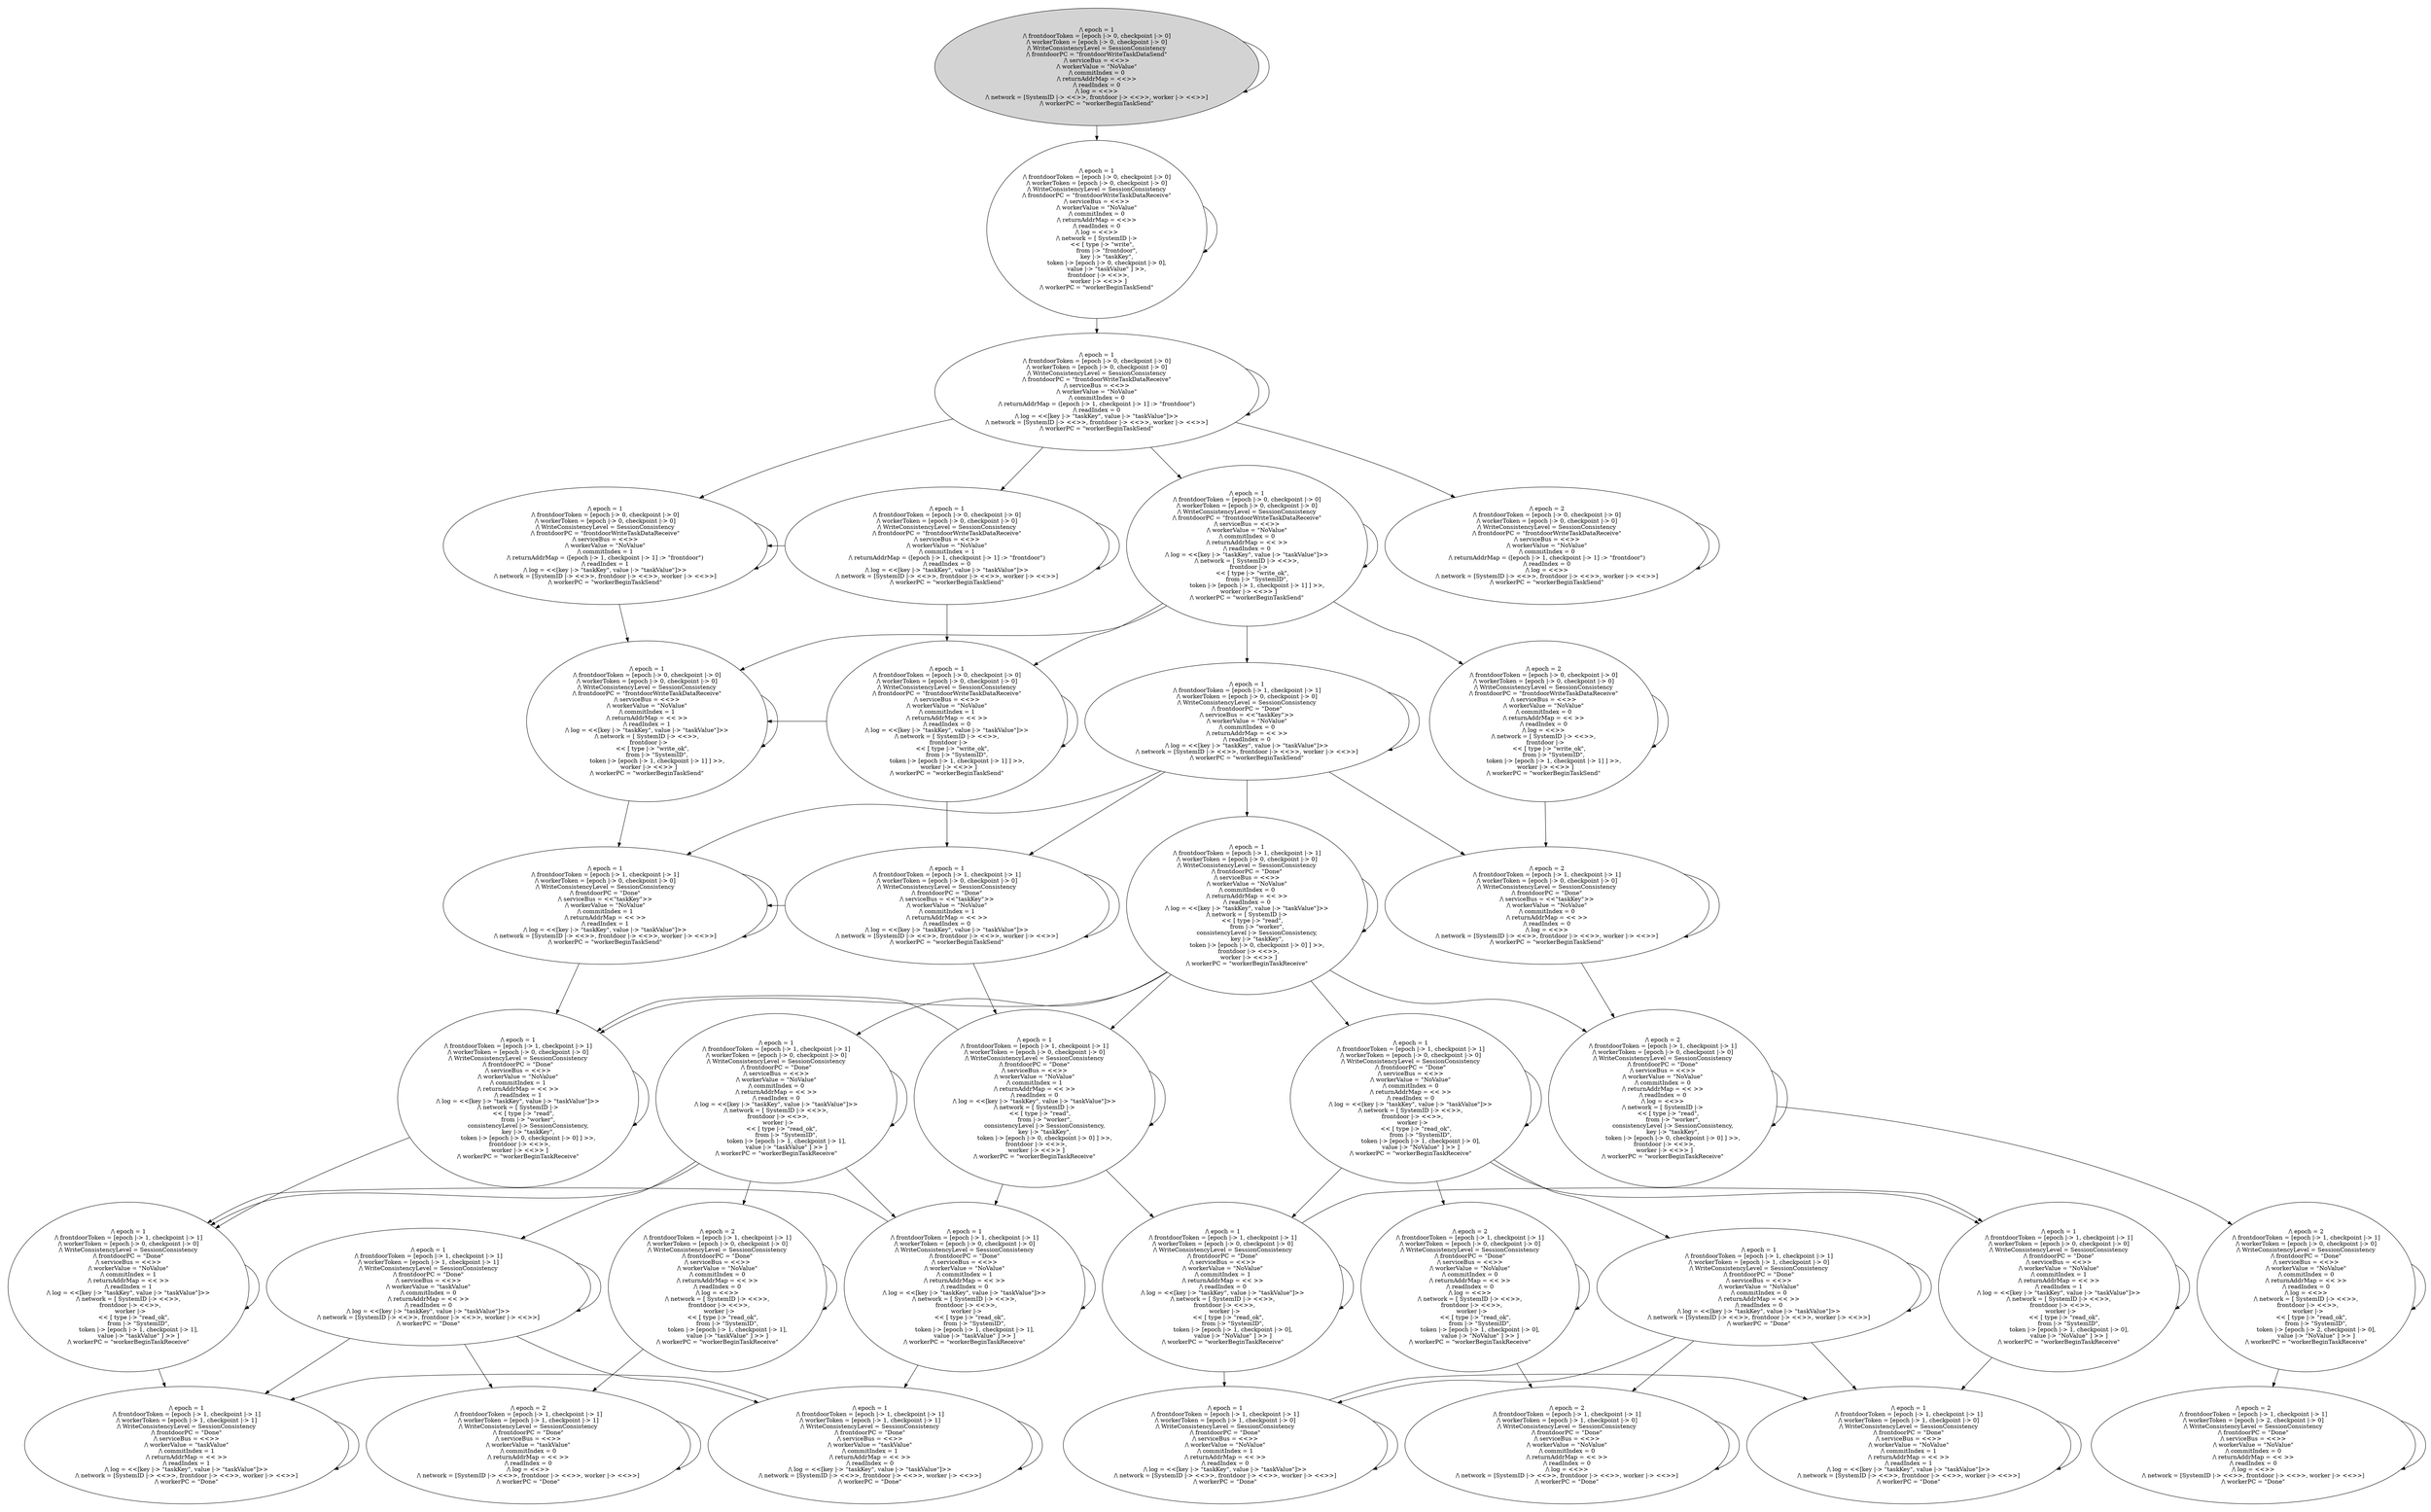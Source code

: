 strict digraph DiskGraph {
nodesep=0.35;
subgraph cluster_graph {
color="white";
982984671360178459 [label="/\\ epoch = 1\n/\\ frontdoorToken = [epoch |-> 0, checkpoint |-> 0]\n/\\ workerToken = [epoch |-> 0, checkpoint |-> 0]\n/\\ WriteConsistencyLevel = SessionConsistency\n/\\ frontdoorPC = \"frontdoorWriteTaskDataSend\"\n/\\ serviceBus = <<>>\n/\\ workerValue = \"NoValue\"\n/\\ commitIndex = 0\n/\\ returnAddrMap = <<>>\n/\\ readIndex = 0\n/\\ log = <<>>\n/\\ network = [SystemID |-> <<>>, frontdoor |-> <<>>, worker |-> <<>>]\n/\\ workerPC = \"workerBeginTaskSend\"",style = filled]
982984671360178459 -> 4011305805929720014 [label="",color="black",fontcolor="black"];
4011305805929720014 [label="/\\ epoch = 1\n/\\ frontdoorToken = [epoch |-> 0, checkpoint |-> 0]\n/\\ workerToken = [epoch |-> 0, checkpoint |-> 0]\n/\\ WriteConsistencyLevel = SessionConsistency\n/\\ frontdoorPC = \"frontdoorWriteTaskDataReceive\"\n/\\ serviceBus = <<>>\n/\\ workerValue = \"NoValue\"\n/\\ commitIndex = 0\n/\\ returnAddrMap = <<>>\n/\\ readIndex = 0\n/\\ log = <<>>\n/\\ network = [ SystemID |->\n      << [ type |-> \"write\",\n           from |-> \"frontdoor\",\n           key |-> \"taskKey\",\n           token |-> [epoch |-> 0, checkpoint |-> 0],\n           value |-> \"taskValue\" ] >>,\n  frontdoor |-> <<>>,\n  worker |-> <<>> ]\n/\\ workerPC = \"workerBeginTaskSend\""];
982984671360178459 -> 982984671360178459 [label="",color="black",fontcolor="black"];
982984671360178459 -> 982984671360178459 [label="",color="black",fontcolor="black"];
4011305805929720014 -> -2364025507432530629 [label="",color="black",fontcolor="black"];
-2364025507432530629 [label="/\\ epoch = 1\n/\\ frontdoorToken = [epoch |-> 0, checkpoint |-> 0]\n/\\ workerToken = [epoch |-> 0, checkpoint |-> 0]\n/\\ WriteConsistencyLevel = SessionConsistency\n/\\ frontdoorPC = \"frontdoorWriteTaskDataReceive\"\n/\\ serviceBus = <<>>\n/\\ workerValue = \"NoValue\"\n/\\ commitIndex = 0\n/\\ returnAddrMap = ([epoch |-> 1, checkpoint |-> 1] :> \"frontdoor\")\n/\\ readIndex = 0\n/\\ log = <<[key |-> \"taskKey\", value |-> \"taskValue\"]>>\n/\\ network = [SystemID |-> <<>>, frontdoor |-> <<>>, worker |-> <<>>]\n/\\ workerPC = \"workerBeginTaskSend\""];
4011305805929720014 -> 4011305805929720014 [label="",color="black",fontcolor="black"];
4011305805929720014 -> 4011305805929720014 [label="",color="black",fontcolor="black"];
-2364025507432530629 -> -1483194398271347440 [label="",color="black",fontcolor="black"];
-1483194398271347440 [label="/\\ epoch = 1\n/\\ frontdoorToken = [epoch |-> 0, checkpoint |-> 0]\n/\\ workerToken = [epoch |-> 0, checkpoint |-> 0]\n/\\ WriteConsistencyLevel = SessionConsistency\n/\\ frontdoorPC = \"frontdoorWriteTaskDataReceive\"\n/\\ serviceBus = <<>>\n/\\ workerValue = \"NoValue\"\n/\\ commitIndex = 0\n/\\ returnAddrMap = << >>\n/\\ readIndex = 0\n/\\ log = <<[key |-> \"taskKey\", value |-> \"taskValue\"]>>\n/\\ network = [ SystemID |-> <<>>,\n  frontdoor |->\n      << [ type |-> \"write_ok\",\n           from |-> \"SystemID\",\n           token |-> [epoch |-> 1, checkpoint |-> 1] ] >>,\n  worker |-> <<>> ]\n/\\ workerPC = \"workerBeginTaskSend\""];
-2364025507432530629 -> -2364025507432530629 [label="",color="black",fontcolor="black"];
-2364025507432530629 -> 7102271823796685023 [label="",color="black",fontcolor="black"];
7102271823796685023 [label="/\\ epoch = 1\n/\\ frontdoorToken = [epoch |-> 0, checkpoint |-> 0]\n/\\ workerToken = [epoch |-> 0, checkpoint |-> 0]\n/\\ WriteConsistencyLevel = SessionConsistency\n/\\ frontdoorPC = \"frontdoorWriteTaskDataReceive\"\n/\\ serviceBus = <<>>\n/\\ workerValue = \"NoValue\"\n/\\ commitIndex = 1\n/\\ returnAddrMap = ([epoch |-> 1, checkpoint |-> 1] :> \"frontdoor\")\n/\\ readIndex = 0\n/\\ log = <<[key |-> \"taskKey\", value |-> \"taskValue\"]>>\n/\\ network = [SystemID |-> <<>>, frontdoor |-> <<>>, worker |-> <<>>]\n/\\ workerPC = \"workerBeginTaskSend\""];
-2364025507432530629 -> -190595218049777170 [label="",color="black",fontcolor="black"];
-190595218049777170 [label="/\\ epoch = 1\n/\\ frontdoorToken = [epoch |-> 0, checkpoint |-> 0]\n/\\ workerToken = [epoch |-> 0, checkpoint |-> 0]\n/\\ WriteConsistencyLevel = SessionConsistency\n/\\ frontdoorPC = \"frontdoorWriteTaskDataReceive\"\n/\\ serviceBus = <<>>\n/\\ workerValue = \"NoValue\"\n/\\ commitIndex = 1\n/\\ returnAddrMap = ([epoch |-> 1, checkpoint |-> 1] :> \"frontdoor\")\n/\\ readIndex = 1\n/\\ log = <<[key |-> \"taskKey\", value |-> \"taskValue\"]>>\n/\\ network = [SystemID |-> <<>>, frontdoor |-> <<>>, worker |-> <<>>]\n/\\ workerPC = \"workerBeginTaskSend\""];
-2364025507432530629 -> 3606861574819504309 [label="",color="black",fontcolor="black"];
3606861574819504309 [label="/\\ epoch = 2\n/\\ frontdoorToken = [epoch |-> 0, checkpoint |-> 0]\n/\\ workerToken = [epoch |-> 0, checkpoint |-> 0]\n/\\ WriteConsistencyLevel = SessionConsistency\n/\\ frontdoorPC = \"frontdoorWriteTaskDataReceive\"\n/\\ serviceBus = <<>>\n/\\ workerValue = \"NoValue\"\n/\\ commitIndex = 0\n/\\ returnAddrMap = ([epoch |-> 1, checkpoint |-> 1] :> \"frontdoor\")\n/\\ readIndex = 0\n/\\ log = <<>>\n/\\ network = [SystemID |-> <<>>, frontdoor |-> <<>>, worker |-> <<>>]\n/\\ workerPC = \"workerBeginTaskSend\""];
-2364025507432530629 -> -2364025507432530629 [label="",color="black",fontcolor="black"];
-1483194398271347440 -> -4644962470461785594 [label="",color="black",fontcolor="black"];
-4644962470461785594 [label="/\\ epoch = 1\n/\\ frontdoorToken = [epoch |-> 1, checkpoint |-> 1]\n/\\ workerToken = [epoch |-> 0, checkpoint |-> 0]\n/\\ WriteConsistencyLevel = SessionConsistency\n/\\ frontdoorPC = \"Done\"\n/\\ serviceBus = <<\"taskKey\">>\n/\\ workerValue = \"NoValue\"\n/\\ commitIndex = 0\n/\\ returnAddrMap = << >>\n/\\ readIndex = 0\n/\\ log = <<[key |-> \"taskKey\", value |-> \"taskValue\"]>>\n/\\ network = [SystemID |-> <<>>, frontdoor |-> <<>>, worker |-> <<>>]\n/\\ workerPC = \"workerBeginTaskSend\""];
-1483194398271347440 -> -1483194398271347440 [label="",color="black",fontcolor="black"];
-1483194398271347440 -> 2085209584206627600 [label="",color="black",fontcolor="black"];
2085209584206627600 [label="/\\ epoch = 1\n/\\ frontdoorToken = [epoch |-> 0, checkpoint |-> 0]\n/\\ workerToken = [epoch |-> 0, checkpoint |-> 0]\n/\\ WriteConsistencyLevel = SessionConsistency\n/\\ frontdoorPC = \"frontdoorWriteTaskDataReceive\"\n/\\ serviceBus = <<>>\n/\\ workerValue = \"NoValue\"\n/\\ commitIndex = 1\n/\\ returnAddrMap = << >>\n/\\ readIndex = 0\n/\\ log = <<[key |-> \"taskKey\", value |-> \"taskValue\"]>>\n/\\ network = [ SystemID |-> <<>>,\n  frontdoor |->\n      << [ type |-> \"write_ok\",\n           from |-> \"SystemID\",\n           token |-> [epoch |-> 1, checkpoint |-> 1] ] >>,\n  worker |-> <<>> ]\n/\\ workerPC = \"workerBeginTaskSend\""];
-1483194398271347440 -> 5227906340742151339 [label="",color="black",fontcolor="black"];
5227906340742151339 [label="/\\ epoch = 1\n/\\ frontdoorToken = [epoch |-> 0, checkpoint |-> 0]\n/\\ workerToken = [epoch |-> 0, checkpoint |-> 0]\n/\\ WriteConsistencyLevel = SessionConsistency\n/\\ frontdoorPC = \"frontdoorWriteTaskDataReceive\"\n/\\ serviceBus = <<>>\n/\\ workerValue = \"NoValue\"\n/\\ commitIndex = 1\n/\\ returnAddrMap = << >>\n/\\ readIndex = 1\n/\\ log = <<[key |-> \"taskKey\", value |-> \"taskValue\"]>>\n/\\ network = [ SystemID |-> <<>>,\n  frontdoor |->\n      << [ type |-> \"write_ok\",\n           from |-> \"SystemID\",\n           token |-> [epoch |-> 1, checkpoint |-> 1] ] >>,\n  worker |-> <<>> ]\n/\\ workerPC = \"workerBeginTaskSend\""];
-1483194398271347440 -> -5389869556577902324 [label="",color="black",fontcolor="black"];
-5389869556577902324 [label="/\\ epoch = 2\n/\\ frontdoorToken = [epoch |-> 0, checkpoint |-> 0]\n/\\ workerToken = [epoch |-> 0, checkpoint |-> 0]\n/\\ WriteConsistencyLevel = SessionConsistency\n/\\ frontdoorPC = \"frontdoorWriteTaskDataReceive\"\n/\\ serviceBus = <<>>\n/\\ workerValue = \"NoValue\"\n/\\ commitIndex = 0\n/\\ returnAddrMap = << >>\n/\\ readIndex = 0\n/\\ log = <<>>\n/\\ network = [ SystemID |-> <<>>,\n  frontdoor |->\n      << [ type |-> \"write_ok\",\n           from |-> \"SystemID\",\n           token |-> [epoch |-> 1, checkpoint |-> 1] ] >>,\n  worker |-> <<>> ]\n/\\ workerPC = \"workerBeginTaskSend\""];
-1483194398271347440 -> -1483194398271347440 [label="",color="black",fontcolor="black"];
7102271823796685023 -> 2085209584206627600 [label="",color="black",fontcolor="black"];
7102271823796685023 -> 7102271823796685023 [label="",color="black",fontcolor="black"];
7102271823796685023 -> -190595218049777170 [label="",color="black",fontcolor="black"];
7102271823796685023 -> 7102271823796685023 [label="",color="black",fontcolor="black"];
-190595218049777170 -> 5227906340742151339 [label="",color="black",fontcolor="black"];
-190595218049777170 -> -190595218049777170 [label="",color="black",fontcolor="black"];
-190595218049777170 -> -190595218049777170 [label="",color="black",fontcolor="black"];
3606861574819504309 -> 3606861574819504309 [label="",color="black",fontcolor="black"];
3606861574819504309 -> 3606861574819504309 [label="",color="black",fontcolor="black"];
-4644962470461785594 -> -4644962470461785594 [label="",color="black",fontcolor="black"];
-4644962470461785594 -> -916200310514733514 [label="",color="black",fontcolor="black"];
-916200310514733514 [label="/\\ epoch = 1\n/\\ frontdoorToken = [epoch |-> 1, checkpoint |-> 1]\n/\\ workerToken = [epoch |-> 0, checkpoint |-> 0]\n/\\ WriteConsistencyLevel = SessionConsistency\n/\\ frontdoorPC = \"Done\"\n/\\ serviceBus = <<>>\n/\\ workerValue = \"NoValue\"\n/\\ commitIndex = 0\n/\\ returnAddrMap = << >>\n/\\ readIndex = 0\n/\\ log = <<[key |-> \"taskKey\", value |-> \"taskValue\"]>>\n/\\ network = [ SystemID |->\n      << [ type |-> \"read\",\n           from |-> \"worker\",\n           consistencyLevel |-> SessionConsistency,\n           key |-> \"taskKey\",\n           token |-> [epoch |-> 0, checkpoint |-> 0] ] >>,\n  frontdoor |-> <<>>,\n  worker |-> <<>> ]\n/\\ workerPC = \"workerBeginTaskReceive\""];
-4644962470461785594 -> -4644962470461785594 [label="",color="black",fontcolor="black"];
-4644962470461785594 -> 5234602496965865486 [label="",color="black",fontcolor="black"];
5234602496965865486 [label="/\\ epoch = 1\n/\\ frontdoorToken = [epoch |-> 1, checkpoint |-> 1]\n/\\ workerToken = [epoch |-> 0, checkpoint |-> 0]\n/\\ WriteConsistencyLevel = SessionConsistency\n/\\ frontdoorPC = \"Done\"\n/\\ serviceBus = <<\"taskKey\">>\n/\\ workerValue = \"NoValue\"\n/\\ commitIndex = 1\n/\\ returnAddrMap = << >>\n/\\ readIndex = 0\n/\\ log = <<[key |-> \"taskKey\", value |-> \"taskValue\"]>>\n/\\ network = [SystemID |-> <<>>, frontdoor |-> <<>>, worker |-> <<>>]\n/\\ workerPC = \"workerBeginTaskSend\""];
-4644962470461785594 -> -2922973544706049729 [label="",color="black",fontcolor="black"];
-2922973544706049729 [label="/\\ epoch = 1\n/\\ frontdoorToken = [epoch |-> 1, checkpoint |-> 1]\n/\\ workerToken = [epoch |-> 0, checkpoint |-> 0]\n/\\ WriteConsistencyLevel = SessionConsistency\n/\\ frontdoorPC = \"Done\"\n/\\ serviceBus = <<\"taskKey\">>\n/\\ workerValue = \"NoValue\"\n/\\ commitIndex = 1\n/\\ returnAddrMap = << >>\n/\\ readIndex = 1\n/\\ log = <<[key |-> \"taskKey\", value |-> \"taskValue\"]>>\n/\\ network = [SystemID |-> <<>>, frontdoor |-> <<>>, worker |-> <<>>]\n/\\ workerPC = \"workerBeginTaskSend\""];
-4644962470461785594 -> -1481016467242031895 [label="",color="black",fontcolor="black"];
-1481016467242031895 [label="/\\ epoch = 2\n/\\ frontdoorToken = [epoch |-> 1, checkpoint |-> 1]\n/\\ workerToken = [epoch |-> 0, checkpoint |-> 0]\n/\\ WriteConsistencyLevel = SessionConsistency\n/\\ frontdoorPC = \"Done\"\n/\\ serviceBus = <<\"taskKey\">>\n/\\ workerValue = \"NoValue\"\n/\\ commitIndex = 0\n/\\ returnAddrMap = << >>\n/\\ readIndex = 0\n/\\ log = <<>>\n/\\ network = [SystemID |-> <<>>, frontdoor |-> <<>>, worker |-> <<>>]\n/\\ workerPC = \"workerBeginTaskSend\""];
-4644962470461785594 -> -4644962470461785594 [label="",color="black",fontcolor="black"];
2085209584206627600 -> 5234602496965865486 [label="",color="black",fontcolor="black"];
2085209584206627600 -> 2085209584206627600 [label="",color="black",fontcolor="black"];
2085209584206627600 -> 5227906340742151339 [label="",color="black",fontcolor="black"];
2085209584206627600 -> 2085209584206627600 [label="",color="black",fontcolor="black"];
5227906340742151339 -> -2922973544706049729 [label="",color="black",fontcolor="black"];
5227906340742151339 -> 5227906340742151339 [label="",color="black",fontcolor="black"];
5227906340742151339 -> 5227906340742151339 [label="",color="black",fontcolor="black"];
-5389869556577902324 -> -1481016467242031895 [label="",color="black",fontcolor="black"];
-5389869556577902324 -> -5389869556577902324 [label="",color="black",fontcolor="black"];
-5389869556577902324 -> -5389869556577902324 [label="",color="black",fontcolor="black"];
-916200310514733514 -> -916200310514733514 [label="",color="black",fontcolor="black"];
-916200310514733514 -> 2819530387412947953 [label="",color="black",fontcolor="black"];
2819530387412947953 [label="/\\ epoch = 1\n/\\ frontdoorToken = [epoch |-> 1, checkpoint |-> 1]\n/\\ workerToken = [epoch |-> 0, checkpoint |-> 0]\n/\\ WriteConsistencyLevel = SessionConsistency\n/\\ frontdoorPC = \"Done\"\n/\\ serviceBus = <<>>\n/\\ workerValue = \"NoValue\"\n/\\ commitIndex = 0\n/\\ returnAddrMap = << >>\n/\\ readIndex = 0\n/\\ log = <<[key |-> \"taskKey\", value |-> \"taskValue\"]>>\n/\\ network = [ SystemID |-> <<>>,\n  frontdoor |-> <<>>,\n  worker |->\n      << [ type |-> \"read_ok\",\n           from |-> \"SystemID\",\n           token |-> [epoch |-> 1, checkpoint |-> 0],\n           value |-> \"NoValue\" ] >> ]\n/\\ workerPC = \"workerBeginTaskReceive\""];
-916200310514733514 -> 3655639350059442272 [label="",color="black",fontcolor="black"];
3655639350059442272 [label="/\\ epoch = 1\n/\\ frontdoorToken = [epoch |-> 1, checkpoint |-> 1]\n/\\ workerToken = [epoch |-> 0, checkpoint |-> 0]\n/\\ WriteConsistencyLevel = SessionConsistency\n/\\ frontdoorPC = \"Done\"\n/\\ serviceBus = <<>>\n/\\ workerValue = \"NoValue\"\n/\\ commitIndex = 0\n/\\ returnAddrMap = << >>\n/\\ readIndex = 0\n/\\ log = <<[key |-> \"taskKey\", value |-> \"taskValue\"]>>\n/\\ network = [ SystemID |-> <<>>,\n  frontdoor |-> <<>>,\n  worker |->\n      << [ type |-> \"read_ok\",\n           from |-> \"SystemID\",\n           token |-> [epoch |-> 1, checkpoint |-> 1],\n           value |-> \"taskValue\" ] >> ]\n/\\ workerPC = \"workerBeginTaskReceive\""];
-916200310514733514 -> -916200310514733514 [label="",color="black",fontcolor="black"];
-916200310514733514 -> 4731006110891210941 [label="",color="black",fontcolor="black"];
4731006110891210941 [label="/\\ epoch = 1\n/\\ frontdoorToken = [epoch |-> 1, checkpoint |-> 1]\n/\\ workerToken = [epoch |-> 0, checkpoint |-> 0]\n/\\ WriteConsistencyLevel = SessionConsistency\n/\\ frontdoorPC = \"Done\"\n/\\ serviceBus = <<>>\n/\\ workerValue = \"NoValue\"\n/\\ commitIndex = 1\n/\\ returnAddrMap = << >>\n/\\ readIndex = 0\n/\\ log = <<[key |-> \"taskKey\", value |-> \"taskValue\"]>>\n/\\ network = [ SystemID |->\n      << [ type |-> \"read\",\n           from |-> \"worker\",\n           consistencyLevel |-> SessionConsistency,\n           key |-> \"taskKey\",\n           token |-> [epoch |-> 0, checkpoint |-> 0] ] >>,\n  frontdoor |-> <<>>,\n  worker |-> <<>> ]\n/\\ workerPC = \"workerBeginTaskReceive\""];
-916200310514733514 -> -6167337191197171457 [label="",color="black",fontcolor="black"];
-6167337191197171457 [label="/\\ epoch = 1\n/\\ frontdoorToken = [epoch |-> 1, checkpoint |-> 1]\n/\\ workerToken = [epoch |-> 0, checkpoint |-> 0]\n/\\ WriteConsistencyLevel = SessionConsistency\n/\\ frontdoorPC = \"Done\"\n/\\ serviceBus = <<>>\n/\\ workerValue = \"NoValue\"\n/\\ commitIndex = 1\n/\\ returnAddrMap = << >>\n/\\ readIndex = 1\n/\\ log = <<[key |-> \"taskKey\", value |-> \"taskValue\"]>>\n/\\ network = [ SystemID |->\n      << [ type |-> \"read\",\n           from |-> \"worker\",\n           consistencyLevel |-> SessionConsistency,\n           key |-> \"taskKey\",\n           token |-> [epoch |-> 0, checkpoint |-> 0] ] >>,\n  frontdoor |-> <<>>,\n  worker |-> <<>> ]\n/\\ workerPC = \"workerBeginTaskReceive\""];
-916200310514733514 -> 2157224295338469018 [label="",color="black",fontcolor="black"];
2157224295338469018 [label="/\\ epoch = 2\n/\\ frontdoorToken = [epoch |-> 1, checkpoint |-> 1]\n/\\ workerToken = [epoch |-> 0, checkpoint |-> 0]\n/\\ WriteConsistencyLevel = SessionConsistency\n/\\ frontdoorPC = \"Done\"\n/\\ serviceBus = <<>>\n/\\ workerValue = \"NoValue\"\n/\\ commitIndex = 0\n/\\ returnAddrMap = << >>\n/\\ readIndex = 0\n/\\ log = <<>>\n/\\ network = [ SystemID |->\n      << [ type |-> \"read\",\n           from |-> \"worker\",\n           consistencyLevel |-> SessionConsistency,\n           key |-> \"taskKey\",\n           token |-> [epoch |-> 0, checkpoint |-> 0] ] >>,\n  frontdoor |-> <<>>,\n  worker |-> <<>> ]\n/\\ workerPC = \"workerBeginTaskReceive\""];
-916200310514733514 -> -916200310514733514 [label="",color="black",fontcolor="black"];
5234602496965865486 -> 5234602496965865486 [label="",color="black",fontcolor="black"];
5234602496965865486 -> 4731006110891210941 [label="",color="black",fontcolor="black"];
5234602496965865486 -> 5234602496965865486 [label="",color="black",fontcolor="black"];
5234602496965865486 -> -2922973544706049729 [label="",color="black",fontcolor="black"];
5234602496965865486 -> 5234602496965865486 [label="",color="black",fontcolor="black"];
-2922973544706049729 -> -2922973544706049729 [label="",color="black",fontcolor="black"];
-2922973544706049729 -> -6167337191197171457 [label="",color="black",fontcolor="black"];
-2922973544706049729 -> -2922973544706049729 [label="",color="black",fontcolor="black"];
-2922973544706049729 -> -2922973544706049729 [label="",color="black",fontcolor="black"];
-1481016467242031895 -> -1481016467242031895 [label="",color="black",fontcolor="black"];
-1481016467242031895 -> 2157224295338469018 [label="",color="black",fontcolor="black"];
-1481016467242031895 -> -1481016467242031895 [label="",color="black",fontcolor="black"];
-1481016467242031895 -> -1481016467242031895 [label="",color="black",fontcolor="black"];
2819530387412947953 -> 2819530387412947953 [label="",color="black",fontcolor="black"];
2819530387412947953 -> 9089011942330688759 [label="",color="black",fontcolor="black"];
9089011942330688759 [label="/\\ epoch = 1\n/\\ frontdoorToken = [epoch |-> 1, checkpoint |-> 1]\n/\\ workerToken = [epoch |-> 1, checkpoint |-> 0]\n/\\ WriteConsistencyLevel = SessionConsistency\n/\\ frontdoorPC = \"Done\"\n/\\ serviceBus = <<>>\n/\\ workerValue = \"NoValue\"\n/\\ commitIndex = 0\n/\\ returnAddrMap = << >>\n/\\ readIndex = 0\n/\\ log = <<[key |-> \"taskKey\", value |-> \"taskValue\"]>>\n/\\ network = [SystemID |-> <<>>, frontdoor |-> <<>>, worker |-> <<>>]\n/\\ workerPC = \"Done\""];
2819530387412947953 -> 2819530387412947953 [label="",color="black",fontcolor="black"];
2819530387412947953 -> -398175275669804102 [label="",color="black",fontcolor="black"];
-398175275669804102 [label="/\\ epoch = 1\n/\\ frontdoorToken = [epoch |-> 1, checkpoint |-> 1]\n/\\ workerToken = [epoch |-> 0, checkpoint |-> 0]\n/\\ WriteConsistencyLevel = SessionConsistency\n/\\ frontdoorPC = \"Done\"\n/\\ serviceBus = <<>>\n/\\ workerValue = \"NoValue\"\n/\\ commitIndex = 1\n/\\ returnAddrMap = << >>\n/\\ readIndex = 0\n/\\ log = <<[key |-> \"taskKey\", value |-> \"taskValue\"]>>\n/\\ network = [ SystemID |-> <<>>,\n  frontdoor |-> <<>>,\n  worker |->\n      << [ type |-> \"read_ok\",\n           from |-> \"SystemID\",\n           token |-> [epoch |-> 1, checkpoint |-> 0],\n           value |-> \"NoValue\" ] >> ]\n/\\ workerPC = \"workerBeginTaskReceive\""];
2819530387412947953 -> 7961833607658730300 [label="",color="black",fontcolor="black"];
7961833607658730300 [label="/\\ epoch = 1\n/\\ frontdoorToken = [epoch |-> 1, checkpoint |-> 1]\n/\\ workerToken = [epoch |-> 0, checkpoint |-> 0]\n/\\ WriteConsistencyLevel = SessionConsistency\n/\\ frontdoorPC = \"Done\"\n/\\ serviceBus = <<>>\n/\\ workerValue = \"NoValue\"\n/\\ commitIndex = 1\n/\\ returnAddrMap = << >>\n/\\ readIndex = 1\n/\\ log = <<[key |-> \"taskKey\", value |-> \"taskValue\"]>>\n/\\ network = [ SystemID |-> <<>>,\n  frontdoor |-> <<>>,\n  worker |->\n      << [ type |-> \"read_ok\",\n           from |-> \"SystemID\",\n           token |-> [epoch |-> 1, checkpoint |-> 0],\n           value |-> \"NoValue\" ] >> ]\n/\\ workerPC = \"workerBeginTaskReceive\""];
2819530387412947953 -> 6623331460854656683 [label="",color="black",fontcolor="black"];
6623331460854656683 [label="/\\ epoch = 2\n/\\ frontdoorToken = [epoch |-> 1, checkpoint |-> 1]\n/\\ workerToken = [epoch |-> 0, checkpoint |-> 0]\n/\\ WriteConsistencyLevel = SessionConsistency\n/\\ frontdoorPC = \"Done\"\n/\\ serviceBus = <<>>\n/\\ workerValue = \"NoValue\"\n/\\ commitIndex = 0\n/\\ returnAddrMap = << >>\n/\\ readIndex = 0\n/\\ log = <<>>\n/\\ network = [ SystemID |-> <<>>,\n  frontdoor |-> <<>>,\n  worker |->\n      << [ type |-> \"read_ok\",\n           from |-> \"SystemID\",\n           token |-> [epoch |-> 1, checkpoint |-> 0],\n           value |-> \"NoValue\" ] >> ]\n/\\ workerPC = \"workerBeginTaskReceive\""];
2819530387412947953 -> 2819530387412947953 [label="",color="black",fontcolor="black"];
3655639350059442272 -> 3655639350059442272 [label="",color="black",fontcolor="black"];
3655639350059442272 -> 3163004762589387606 [label="",color="black",fontcolor="black"];
3163004762589387606 [label="/\\ epoch = 1\n/\\ frontdoorToken = [epoch |-> 1, checkpoint |-> 1]\n/\\ workerToken = [epoch |-> 1, checkpoint |-> 1]\n/\\ WriteConsistencyLevel = SessionConsistency\n/\\ frontdoorPC = \"Done\"\n/\\ serviceBus = <<>>\n/\\ workerValue = \"taskValue\"\n/\\ commitIndex = 0\n/\\ returnAddrMap = << >>\n/\\ readIndex = 0\n/\\ log = <<[key |-> \"taskKey\", value |-> \"taskValue\"]>>\n/\\ network = [SystemID |-> <<>>, frontdoor |-> <<>>, worker |-> <<>>]\n/\\ workerPC = \"Done\""];
3655639350059442272 -> 3655639350059442272 [label="",color="black",fontcolor="black"];
3655639350059442272 -> -2692774257158781075 [label="",color="black",fontcolor="black"];
-2692774257158781075 [label="/\\ epoch = 1\n/\\ frontdoorToken = [epoch |-> 1, checkpoint |-> 1]\n/\\ workerToken = [epoch |-> 0, checkpoint |-> 0]\n/\\ WriteConsistencyLevel = SessionConsistency\n/\\ frontdoorPC = \"Done\"\n/\\ serviceBus = <<>>\n/\\ workerValue = \"NoValue\"\n/\\ commitIndex = 1\n/\\ returnAddrMap = << >>\n/\\ readIndex = 0\n/\\ log = <<[key |-> \"taskKey\", value |-> \"taskValue\"]>>\n/\\ network = [ SystemID |-> <<>>,\n  frontdoor |-> <<>>,\n  worker |->\n      << [ type |-> \"read_ok\",\n           from |-> \"SystemID\",\n           token |-> [epoch |-> 1, checkpoint |-> 1],\n           value |-> \"taskValue\" ] >> ]\n/\\ workerPC = \"workerBeginTaskReceive\""];
3655639350059442272 -> 4218994413997574500 [label="",color="black",fontcolor="black"];
4218994413997574500 [label="/\\ epoch = 1\n/\\ frontdoorToken = [epoch |-> 1, checkpoint |-> 1]\n/\\ workerToken = [epoch |-> 0, checkpoint |-> 0]\n/\\ WriteConsistencyLevel = SessionConsistency\n/\\ frontdoorPC = \"Done\"\n/\\ serviceBus = <<>>\n/\\ workerValue = \"NoValue\"\n/\\ commitIndex = 1\n/\\ returnAddrMap = << >>\n/\\ readIndex = 1\n/\\ log = <<[key |-> \"taskKey\", value |-> \"taskValue\"]>>\n/\\ network = [ SystemID |-> <<>>,\n  frontdoor |-> <<>>,\n  worker |->\n      << [ type |-> \"read_ok\",\n           from |-> \"SystemID\",\n           token |-> [epoch |-> 1, checkpoint |-> 1],\n           value |-> \"taskValue\" ] >> ]\n/\\ workerPC = \"workerBeginTaskReceive\""];
3655639350059442272 -> -3674529707070349350 [label="",color="black",fontcolor="black"];
-3674529707070349350 [label="/\\ epoch = 2\n/\\ frontdoorToken = [epoch |-> 1, checkpoint |-> 1]\n/\\ workerToken = [epoch |-> 0, checkpoint |-> 0]\n/\\ WriteConsistencyLevel = SessionConsistency\n/\\ frontdoorPC = \"Done\"\n/\\ serviceBus = <<>>\n/\\ workerValue = \"NoValue\"\n/\\ commitIndex = 0\n/\\ returnAddrMap = << >>\n/\\ readIndex = 0\n/\\ log = <<>>\n/\\ network = [ SystemID |-> <<>>,\n  frontdoor |-> <<>>,\n  worker |->\n      << [ type |-> \"read_ok\",\n           from |-> \"SystemID\",\n           token |-> [epoch |-> 1, checkpoint |-> 1],\n           value |-> \"taskValue\" ] >> ]\n/\\ workerPC = \"workerBeginTaskReceive\""];
3655639350059442272 -> 3655639350059442272 [label="",color="black",fontcolor="black"];
4731006110891210941 -> 4731006110891210941 [label="",color="black",fontcolor="black"];
4731006110891210941 -> -398175275669804102 [label="",color="black",fontcolor="black"];
4731006110891210941 -> -2692774257158781075 [label="",color="black",fontcolor="black"];
4731006110891210941 -> 4731006110891210941 [label="",color="black",fontcolor="black"];
4731006110891210941 -> -6167337191197171457 [label="",color="black",fontcolor="black"];
4731006110891210941 -> 4731006110891210941 [label="",color="black",fontcolor="black"];
-6167337191197171457 -> -6167337191197171457 [label="",color="black",fontcolor="black"];
-6167337191197171457 -> 4218994413997574500 [label="",color="black",fontcolor="black"];
-6167337191197171457 -> -6167337191197171457 [label="",color="black",fontcolor="black"];
-6167337191197171457 -> -6167337191197171457 [label="",color="black",fontcolor="black"];
2157224295338469018 -> 2157224295338469018 [label="",color="black",fontcolor="black"];
2157224295338469018 -> 5633449165281744274 [label="",color="black",fontcolor="black"];
5633449165281744274 [label="/\\ epoch = 2\n/\\ frontdoorToken = [epoch |-> 1, checkpoint |-> 1]\n/\\ workerToken = [epoch |-> 0, checkpoint |-> 0]\n/\\ WriteConsistencyLevel = SessionConsistency\n/\\ frontdoorPC = \"Done\"\n/\\ serviceBus = <<>>\n/\\ workerValue = \"NoValue\"\n/\\ commitIndex = 0\n/\\ returnAddrMap = << >>\n/\\ readIndex = 0\n/\\ log = <<>>\n/\\ network = [ SystemID |-> <<>>,\n  frontdoor |-> <<>>,\n  worker |->\n      << [ type |-> \"read_ok\",\n           from |-> \"SystemID\",\n           token |-> [epoch |-> 2, checkpoint |-> 0],\n           value |-> \"NoValue\" ] >> ]\n/\\ workerPC = \"workerBeginTaskReceive\""];
2157224295338469018 -> 2157224295338469018 [label="",color="black",fontcolor="black"];
2157224295338469018 -> 2157224295338469018 [label="",color="black",fontcolor="black"];
9089011942330688759 -> 9089011942330688759 [label="",color="black",fontcolor="black"];
9089011942330688759 -> 9089011942330688759 [label="",color="black",fontcolor="black"];
9089011942330688759 -> 9089011942330688759 [label="",color="black",fontcolor="black"];
9089011942330688759 -> -7163370126408278095 [label="",color="black",fontcolor="black"];
-7163370126408278095 [label="/\\ epoch = 1\n/\\ frontdoorToken = [epoch |-> 1, checkpoint |-> 1]\n/\\ workerToken = [epoch |-> 1, checkpoint |-> 0]\n/\\ WriteConsistencyLevel = SessionConsistency\n/\\ frontdoorPC = \"Done\"\n/\\ serviceBus = <<>>\n/\\ workerValue = \"NoValue\"\n/\\ commitIndex = 1\n/\\ returnAddrMap = << >>\n/\\ readIndex = 0\n/\\ log = <<[key |-> \"taskKey\", value |-> \"taskValue\"]>>\n/\\ network = [SystemID |-> <<>>, frontdoor |-> <<>>, worker |-> <<>>]\n/\\ workerPC = \"Done\""];
9089011942330688759 -> -2057999732110156851 [label="",color="black",fontcolor="black"];
-2057999732110156851 [label="/\\ epoch = 1\n/\\ frontdoorToken = [epoch |-> 1, checkpoint |-> 1]\n/\\ workerToken = [epoch |-> 1, checkpoint |-> 0]\n/\\ WriteConsistencyLevel = SessionConsistency\n/\\ frontdoorPC = \"Done\"\n/\\ serviceBus = <<>>\n/\\ workerValue = \"NoValue\"\n/\\ commitIndex = 1\n/\\ returnAddrMap = << >>\n/\\ readIndex = 1\n/\\ log = <<[key |-> \"taskKey\", value |-> \"taskValue\"]>>\n/\\ network = [SystemID |-> <<>>, frontdoor |-> <<>>, worker |-> <<>>]\n/\\ workerPC = \"Done\""];
9089011942330688759 -> 3869020063963194092 [label="",color="black",fontcolor="black"];
3869020063963194092 [label="/\\ epoch = 2\n/\\ frontdoorToken = [epoch |-> 1, checkpoint |-> 1]\n/\\ workerToken = [epoch |-> 1, checkpoint |-> 0]\n/\\ WriteConsistencyLevel = SessionConsistency\n/\\ frontdoorPC = \"Done\"\n/\\ serviceBus = <<>>\n/\\ workerValue = \"NoValue\"\n/\\ commitIndex = 0\n/\\ returnAddrMap = << >>\n/\\ readIndex = 0\n/\\ log = <<>>\n/\\ network = [SystemID |-> <<>>, frontdoor |-> <<>>, worker |-> <<>>]\n/\\ workerPC = \"Done\""];
9089011942330688759 -> 9089011942330688759 [label="",color="black",fontcolor="black"];
-398175275669804102 -> -398175275669804102 [label="",color="black",fontcolor="black"];
-398175275669804102 -> -7163370126408278095 [label="",color="black",fontcolor="black"];
-398175275669804102 -> -398175275669804102 [label="",color="black",fontcolor="black"];
-398175275669804102 -> 7961833607658730300 [label="",color="black",fontcolor="black"];
-398175275669804102 -> -398175275669804102 [label="",color="black",fontcolor="black"];
7961833607658730300 -> 7961833607658730300 [label="",color="black",fontcolor="black"];
7961833607658730300 -> -2057999732110156851 [label="",color="black",fontcolor="black"];
7961833607658730300 -> 7961833607658730300 [label="",color="black",fontcolor="black"];
7961833607658730300 -> 7961833607658730300 [label="",color="black",fontcolor="black"];
6623331460854656683 -> 6623331460854656683 [label="",color="black",fontcolor="black"];
6623331460854656683 -> 3869020063963194092 [label="",color="black",fontcolor="black"];
6623331460854656683 -> 6623331460854656683 [label="",color="black",fontcolor="black"];
6623331460854656683 -> 6623331460854656683 [label="",color="black",fontcolor="black"];
3163004762589387606 -> 3163004762589387606 [label="",color="black",fontcolor="black"];
3163004762589387606 -> 3163004762589387606 [label="",color="black",fontcolor="black"];
3163004762589387606 -> 3163004762589387606 [label="",color="black",fontcolor="black"];
3163004762589387606 -> -3940244002339610608 [label="",color="black",fontcolor="black"];
-3940244002339610608 [label="/\\ epoch = 1\n/\\ frontdoorToken = [epoch |-> 1, checkpoint |-> 1]\n/\\ workerToken = [epoch |-> 1, checkpoint |-> 1]\n/\\ WriteConsistencyLevel = SessionConsistency\n/\\ frontdoorPC = \"Done\"\n/\\ serviceBus = <<>>\n/\\ workerValue = \"taskValue\"\n/\\ commitIndex = 1\n/\\ returnAddrMap = << >>\n/\\ readIndex = 0\n/\\ log = <<[key |-> \"taskKey\", value |-> \"taskValue\"]>>\n/\\ network = [SystemID |-> <<>>, frontdoor |-> <<>>, worker |-> <<>>]\n/\\ workerPC = \"Done\""];
3163004762589387606 -> -5280633274448960404 [label="",color="black",fontcolor="black"];
-5280633274448960404 [label="/\\ epoch = 1\n/\\ frontdoorToken = [epoch |-> 1, checkpoint |-> 1]\n/\\ workerToken = [epoch |-> 1, checkpoint |-> 1]\n/\\ WriteConsistencyLevel = SessionConsistency\n/\\ frontdoorPC = \"Done\"\n/\\ serviceBus = <<>>\n/\\ workerValue = \"taskValue\"\n/\\ commitIndex = 1\n/\\ returnAddrMap = << >>\n/\\ readIndex = 1\n/\\ log = <<[key |-> \"taskKey\", value |-> \"taskValue\"]>>\n/\\ network = [SystemID |-> <<>>, frontdoor |-> <<>>, worker |-> <<>>]\n/\\ workerPC = \"Done\""];
3163004762589387606 -> -8896784338025686883 [label="",color="black",fontcolor="black"];
-8896784338025686883 [label="/\\ epoch = 2\n/\\ frontdoorToken = [epoch |-> 1, checkpoint |-> 1]\n/\\ workerToken = [epoch |-> 1, checkpoint |-> 1]\n/\\ WriteConsistencyLevel = SessionConsistency\n/\\ frontdoorPC = \"Done\"\n/\\ serviceBus = <<>>\n/\\ workerValue = \"taskValue\"\n/\\ commitIndex = 0\n/\\ returnAddrMap = << >>\n/\\ readIndex = 0\n/\\ log = <<>>\n/\\ network = [SystemID |-> <<>>, frontdoor |-> <<>>, worker |-> <<>>]\n/\\ workerPC = \"Done\""];
3163004762589387606 -> 3163004762589387606 [label="",color="black",fontcolor="black"];
-2692774257158781075 -> -2692774257158781075 [label="",color="black",fontcolor="black"];
-2692774257158781075 -> -3940244002339610608 [label="",color="black",fontcolor="black"];
-2692774257158781075 -> -2692774257158781075 [label="",color="black",fontcolor="black"];
-2692774257158781075 -> 4218994413997574500 [label="",color="black",fontcolor="black"];
-2692774257158781075 -> -2692774257158781075 [label="",color="black",fontcolor="black"];
4218994413997574500 -> 4218994413997574500 [label="",color="black",fontcolor="black"];
4218994413997574500 -> -5280633274448960404 [label="",color="black",fontcolor="black"];
4218994413997574500 -> 4218994413997574500 [label="",color="black",fontcolor="black"];
4218994413997574500 -> 4218994413997574500 [label="",color="black",fontcolor="black"];
-3674529707070349350 -> -3674529707070349350 [label="",color="black",fontcolor="black"];
-3674529707070349350 -> -8896784338025686883 [label="",color="black",fontcolor="black"];
-3674529707070349350 -> -3674529707070349350 [label="",color="black",fontcolor="black"];
-3674529707070349350 -> -3674529707070349350 [label="",color="black",fontcolor="black"];
5633449165281744274 -> 5633449165281744274 [label="",color="black",fontcolor="black"];
5633449165281744274 -> 1547750179539650155 [label="",color="black",fontcolor="black"];
1547750179539650155 [label="/\\ epoch = 2\n/\\ frontdoorToken = [epoch |-> 1, checkpoint |-> 1]\n/\\ workerToken = [epoch |-> 2, checkpoint |-> 0]\n/\\ WriteConsistencyLevel = SessionConsistency\n/\\ frontdoorPC = \"Done\"\n/\\ serviceBus = <<>>\n/\\ workerValue = \"NoValue\"\n/\\ commitIndex = 0\n/\\ returnAddrMap = << >>\n/\\ readIndex = 0\n/\\ log = <<>>\n/\\ network = [SystemID |-> <<>>, frontdoor |-> <<>>, worker |-> <<>>]\n/\\ workerPC = \"Done\""];
5633449165281744274 -> 5633449165281744274 [label="",color="black",fontcolor="black"];
5633449165281744274 -> 5633449165281744274 [label="",color="black",fontcolor="black"];
-7163370126408278095 -> -7163370126408278095 [label="",color="black",fontcolor="black"];
-7163370126408278095 -> -7163370126408278095 [label="",color="black",fontcolor="black"];
-7163370126408278095 -> -7163370126408278095 [label="",color="black",fontcolor="black"];
-7163370126408278095 -> -2057999732110156851 [label="",color="black",fontcolor="black"];
-7163370126408278095 -> -7163370126408278095 [label="",color="black",fontcolor="black"];
-2057999732110156851 -> -2057999732110156851 [label="",color="black",fontcolor="black"];
-2057999732110156851 -> -2057999732110156851 [label="",color="black",fontcolor="black"];
-2057999732110156851 -> -2057999732110156851 [label="",color="black",fontcolor="black"];
-2057999732110156851 -> -2057999732110156851 [label="",color="black",fontcolor="black"];
3869020063963194092 -> 3869020063963194092 [label="",color="black",fontcolor="black"];
3869020063963194092 -> 3869020063963194092 [label="",color="black",fontcolor="black"];
3869020063963194092 -> 3869020063963194092 [label="",color="black",fontcolor="black"];
3869020063963194092 -> 3869020063963194092 [label="",color="black",fontcolor="black"];
-3940244002339610608 -> -3940244002339610608 [label="",color="black",fontcolor="black"];
-3940244002339610608 -> -3940244002339610608 [label="",color="black",fontcolor="black"];
-3940244002339610608 -> -3940244002339610608 [label="",color="black",fontcolor="black"];
-3940244002339610608 -> -5280633274448960404 [label="",color="black",fontcolor="black"];
-3940244002339610608 -> -3940244002339610608 [label="",color="black",fontcolor="black"];
-5280633274448960404 -> -5280633274448960404 [label="",color="black",fontcolor="black"];
-5280633274448960404 -> -5280633274448960404 [label="",color="black",fontcolor="black"];
-5280633274448960404 -> -5280633274448960404 [label="",color="black",fontcolor="black"];
-5280633274448960404 -> -5280633274448960404 [label="",color="black",fontcolor="black"];
-8896784338025686883 -> -8896784338025686883 [label="",color="black",fontcolor="black"];
-8896784338025686883 -> -8896784338025686883 [label="",color="black",fontcolor="black"];
-8896784338025686883 -> -8896784338025686883 [label="",color="black",fontcolor="black"];
-8896784338025686883 -> -8896784338025686883 [label="",color="black",fontcolor="black"];
1547750179539650155 -> 1547750179539650155 [label="",color="black",fontcolor="black"];
1547750179539650155 -> 1547750179539650155 [label="",color="black",fontcolor="black"];
1547750179539650155 -> 1547750179539650155 [label="",color="black",fontcolor="black"];
1547750179539650155 -> 1547750179539650155 [label="",color="black",fontcolor="black"];
{rank = same; 982984671360178459;}
{rank = same; 4011305805929720014;}
{rank = same; -2364025507432530629;}
{rank = same; -1483194398271347440;3606861574819504309;7102271823796685023;-190595218049777170;}
{rank = same; 2085209584206627600;-5389869556577902324;5227906340742151339;-4644962470461785594;}
{rank = same; 5234602496965865486;-2922973544706049729;-1481016467242031895;-916200310514733514;}
{rank = same; -6167337191197171457;2157224295338469018;2819530387412947953;4731006110891210941;3655639350059442272;}
{rank = same; 5633449165281744274;3163004762589387606;-2692774257158781075;9089011942330688759;4218994413997574500;6623331460854656683;-398175275669804102;7961833607658730300;-3674529707070349350;}
{rank = same; 3869020063963194092;-2057999732110156851;-5280633274448960404;-8896784338025686883;1547750179539650155;-3940244002339610608;-7163370126408278095;}
}
}